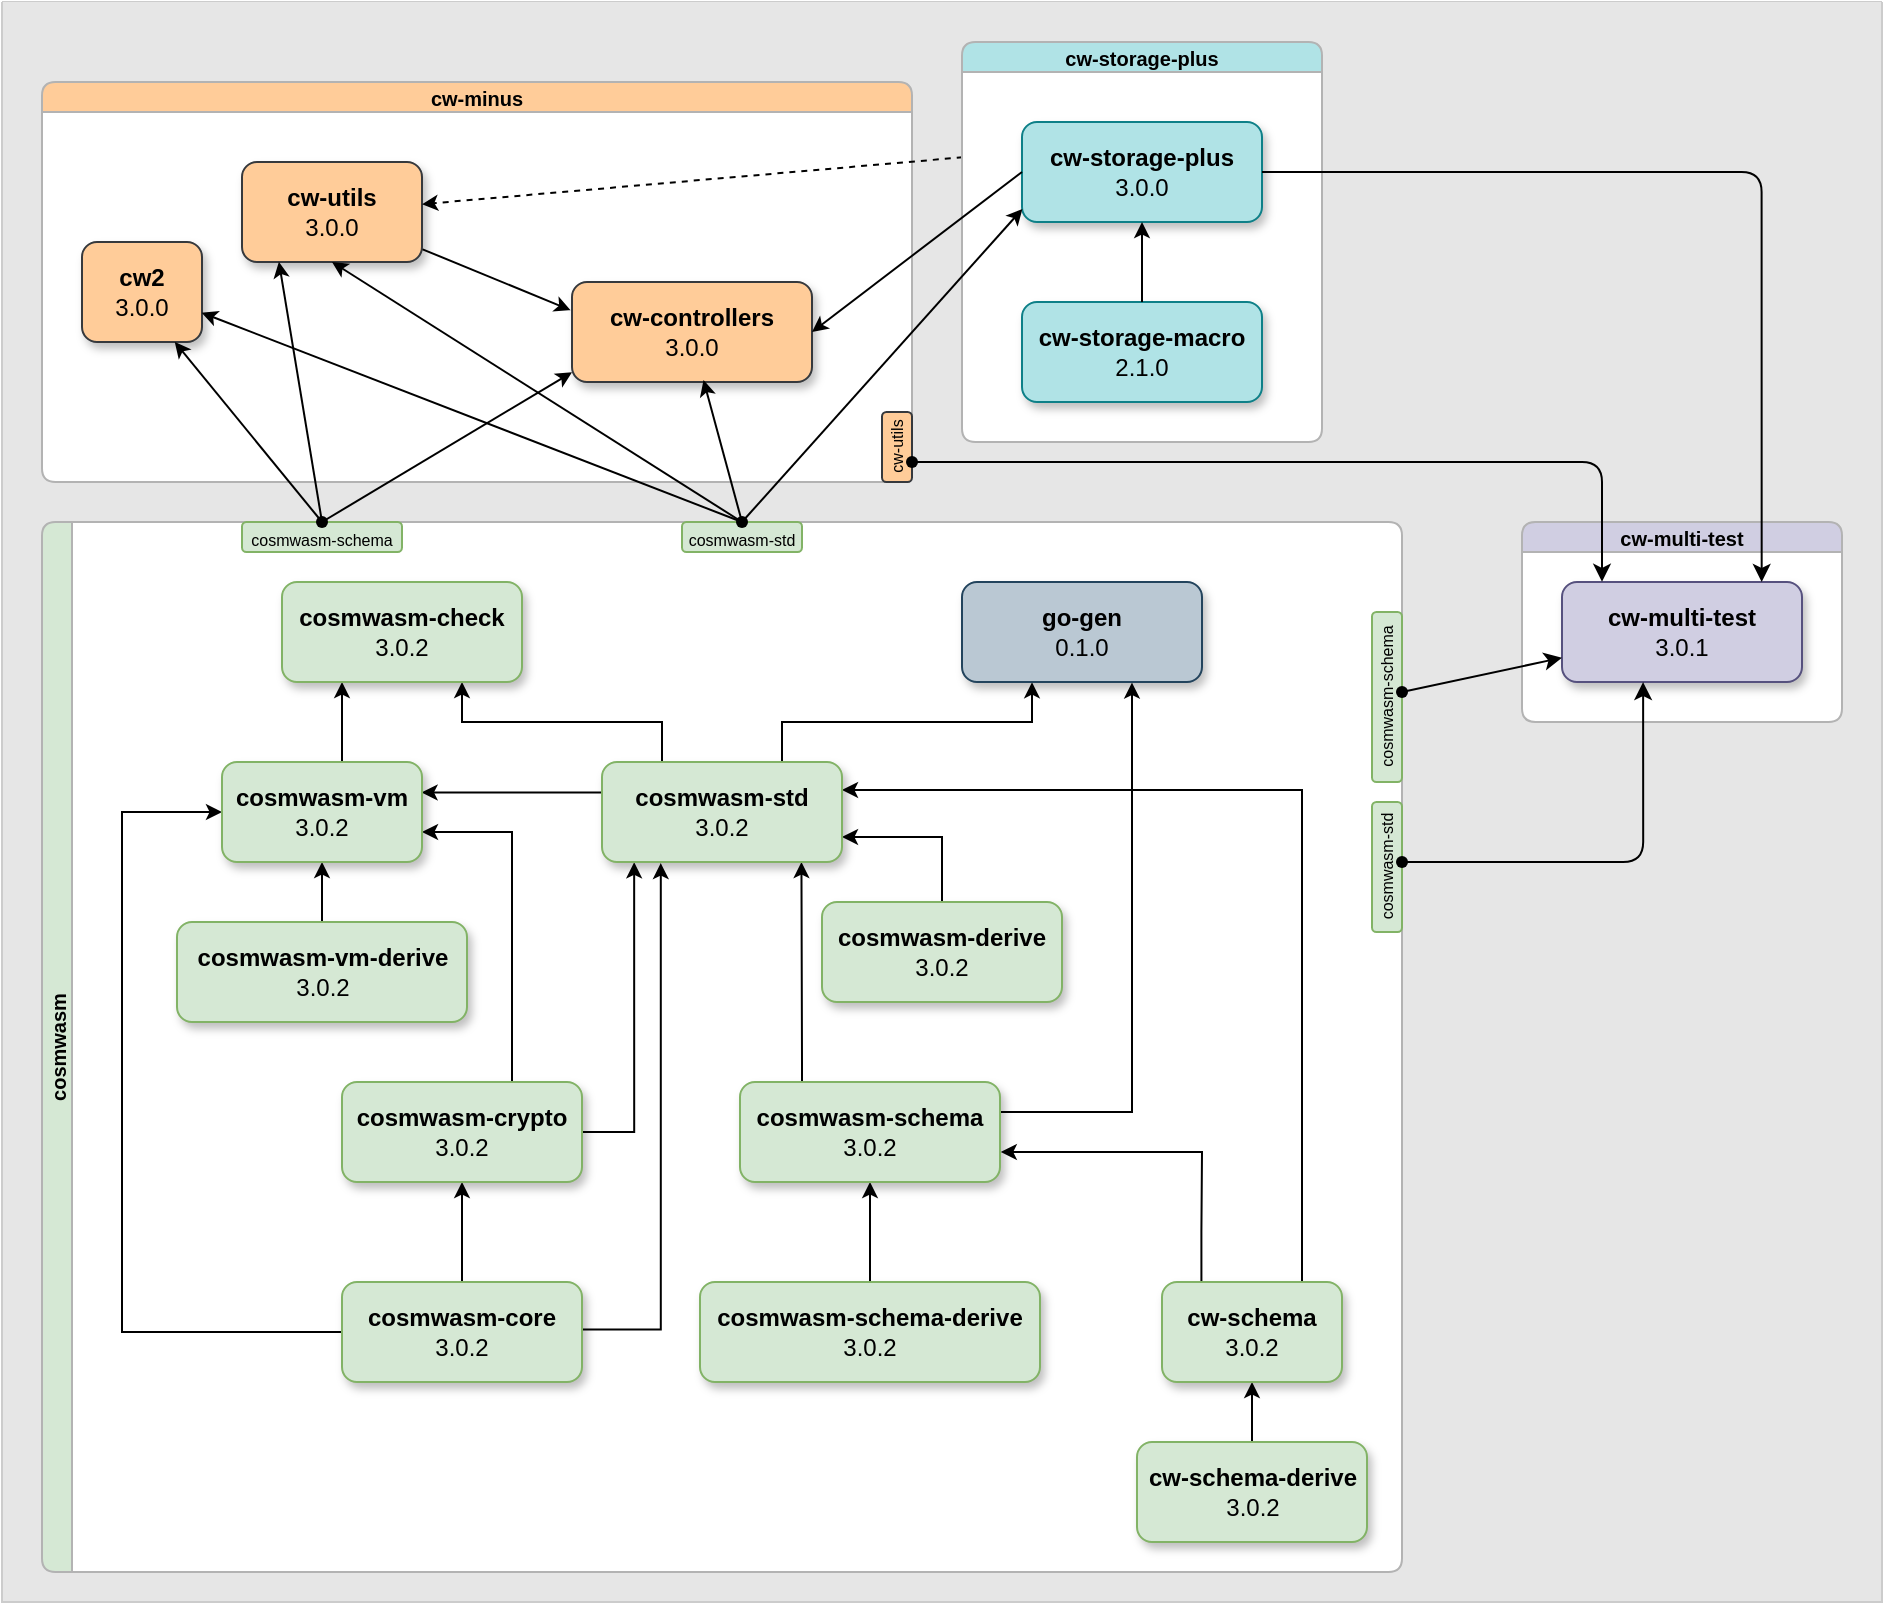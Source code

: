 <mxfile version="28.0.6">
  <diagram name="Strona-1" id="g_sFPEgD2kjfMV7_-Lf5">
    <mxGraphModel dx="1556" dy="894" grid="1" gridSize="5" guides="1" tooltips="1" connect="1" arrows="1" fold="1" page="1" pageScale="1" pageWidth="1654" pageHeight="1169" background="#ffffff" math="0" shadow="0">
      <root>
        <mxCell id="0" />
        <mxCell id="1" parent="0" />
        <mxCell id="6uAw8xBfnVH4JJ780lHa-17" value="" style="swimlane;startSize=0;rounded=1;strokeColor=#CCCCCC;swimlaneFillColor=#E6E6E6;" vertex="1" parent="1">
          <mxGeometry x="20" y="20" width="940" height="800" as="geometry">
            <mxRectangle x="20" y="20" width="30" height="25" as="alternateBounds" />
          </mxGeometry>
        </mxCell>
        <mxCell id="6uAw8xBfnVH4JJ780lHa-4" value="cw-multi-test" style="swimlane;whiteSpace=wrap;html=1;fillColor=#D0CEE2;rounded=1;strokeColor=#B3B3B3;fontSize=10;startSize=15;swimlaneFillColor=default;" vertex="1" parent="6uAw8xBfnVH4JJ780lHa-17">
          <mxGeometry x="760" y="260" width="160" height="100" as="geometry" />
        </mxCell>
        <mxCell id="6uAw8xBfnVH4JJ780lHa-5" value="&lt;b&gt;cw-multi-test&lt;/b&gt;&lt;div&gt;&lt;div&gt;3.0.1&lt;/div&gt;&lt;/div&gt;" style="rounded=1;whiteSpace=wrap;html=1;fillColor=#d0cee2;strokeColor=#56517e;shadow=1;" vertex="1" parent="6uAw8xBfnVH4JJ780lHa-4">
          <mxGeometry x="20" y="30" width="120" height="50" as="geometry" />
        </mxCell>
        <mxCell id="xYi-b84WzYEuYBwjNvaO-46" value="cw-minus" style="swimlane;whiteSpace=wrap;html=1;fontFamily=Helvetica;fontSize=10;fontColor=default;labelBackgroundColor=none;strokeColor=#B3B3B3;rounded=1;shadow=0;swimlaneLine=1;fillColor=#FFCC99;startSize=15;fillStyle=auto;swimlaneFillColor=#FFFFFF;" parent="6uAw8xBfnVH4JJ780lHa-17" vertex="1">
          <mxGeometry x="20" y="40" width="435" height="200" as="geometry" />
        </mxCell>
        <mxCell id="xYi-b84WzYEuYBwjNvaO-16" style="shape=connector;rounded=0;orthogonalLoop=1;jettySize=auto;html=1;entryX=-0.006;entryY=0.282;entryDx=0;entryDy=0;strokeColor=default;align=center;verticalAlign=middle;fontFamily=Helvetica;fontSize=11;fontColor=default;labelBackgroundColor=default;startSize=5;endArrow=classic;endFill=1;endSize=5;entryPerimeter=0;" parent="xYi-b84WzYEuYBwjNvaO-46" source="xYi-b84WzYEuYBwjNvaO-13" target="xYi-b84WzYEuYBwjNvaO-14" edge="1">
          <mxGeometry relative="1" as="geometry" />
        </mxCell>
        <mxCell id="xYi-b84WzYEuYBwjNvaO-13" value="&lt;b&gt;cw-utils&lt;/b&gt;&lt;div&gt;&lt;div&gt;3.0&lt;span style=&quot;background-color: transparent; color: light-dark(rgb(0, 0, 0), rgb(255, 255, 255));&quot;&gt;.0&lt;/span&gt;&lt;/div&gt;&lt;/div&gt;" style="rounded=1;whiteSpace=wrap;html=1;fillColor=#ffcc99;strokeColor=#36393d;shadow=1;align=center;verticalAlign=middle;fontFamily=Helvetica;fontSize=12;" parent="xYi-b84WzYEuYBwjNvaO-46" vertex="1">
          <mxGeometry x="100" y="40" width="90" height="50" as="geometry" />
        </mxCell>
        <mxCell id="xYi-b84WzYEuYBwjNvaO-14" value="&lt;b&gt;cw-controllers&lt;/b&gt;&lt;div&gt;&lt;div&gt;3.0&lt;span style=&quot;background-color: transparent; color: light-dark(rgb(0, 0, 0), rgb(255, 255, 255));&quot;&gt;.0&lt;/span&gt;&lt;/div&gt;&lt;/div&gt;" style="rounded=1;whiteSpace=wrap;html=1;fillColor=#ffcc99;strokeColor=#36393d;shadow=1;align=center;verticalAlign=middle;fontFamily=Helvetica;fontSize=12;" parent="xYi-b84WzYEuYBwjNvaO-46" vertex="1">
          <mxGeometry x="265" y="100" width="120" height="50" as="geometry" />
        </mxCell>
        <mxCell id="xYi-b84WzYEuYBwjNvaO-15" value="&lt;b&gt;cw2&lt;/b&gt;&lt;div&gt;&lt;div&gt;3.0&lt;span style=&quot;background-color: transparent; color: light-dark(rgb(0, 0, 0), rgb(255, 255, 255));&quot;&gt;.0&lt;/span&gt;&lt;/div&gt;&lt;/div&gt;" style="rounded=1;whiteSpace=wrap;html=1;fillColor=#ffcc99;strokeColor=#36393d;shadow=1;align=center;verticalAlign=middle;fontFamily=Helvetica;fontSize=12;" parent="xYi-b84WzYEuYBwjNvaO-46" vertex="1">
          <mxGeometry x="20" y="80" width="60" height="50" as="geometry" />
        </mxCell>
        <mxCell id="6uAw8xBfnVH4JJ780lHa-13" value="&lt;font style=&quot;font-size: 8px;&quot;&gt;cw-utils&lt;/font&gt;" style="rounded=1;whiteSpace=wrap;html=1;fillColor=#ffcc99;strokeColor=#36393d;shadow=0;glass=0;verticalAlign=bottom;rotation=-90;" vertex="1" parent="xYi-b84WzYEuYBwjNvaO-46">
          <mxGeometry x="410" y="175" width="35" height="15" as="geometry" />
        </mxCell>
        <mxCell id="xYi-b84WzYEuYBwjNvaO-24" style="shape=connector;rounded=0;orthogonalLoop=1;jettySize=auto;html=1;entryX=0.5;entryY=1;entryDx=0;entryDy=0;strokeColor=default;align=center;verticalAlign=middle;fontFamily=Helvetica;fontSize=11;fontColor=default;labelBackgroundColor=default;startSize=5;endArrow=classic;endFill=1;endSize=5;exitX=0.549;exitY=0.627;exitDx=0;exitDy=0;exitPerimeter=0;" parent="6uAw8xBfnVH4JJ780lHa-17" source="xYi-b84WzYEuYBwjNvaO-28" target="xYi-b84WzYEuYBwjNvaO-13" edge="1">
          <mxGeometry relative="1" as="geometry" />
        </mxCell>
        <mxCell id="xYi-b84WzYEuYBwjNvaO-23" style="shape=connector;rounded=0;orthogonalLoop=1;jettySize=auto;html=1;entryX=0.548;entryY=0.981;entryDx=0;entryDy=0;entryPerimeter=0;strokeColor=default;align=center;verticalAlign=middle;fontFamily=Helvetica;fontSize=11;fontColor=default;labelBackgroundColor=default;startSize=5;endArrow=classic;endFill=1;endSize=5;" parent="6uAw8xBfnVH4JJ780lHa-17" source="xYi-b84WzYEuYBwjNvaO-28" target="xYi-b84WzYEuYBwjNvaO-14" edge="1">
          <mxGeometry relative="1" as="geometry" />
        </mxCell>
        <mxCell id="xYi-b84WzYEuYBwjNvaO-26" style="shape=connector;rounded=0;orthogonalLoop=1;jettySize=auto;html=1;strokeColor=default;align=center;verticalAlign=middle;fontFamily=Helvetica;fontSize=11;fontColor=default;labelBackgroundColor=default;startSize=5;endArrow=classic;endFill=1;endSize=5;dashed=1;exitX=0.002;exitY=0.301;exitDx=0;exitDy=0;exitPerimeter=0;" parent="6uAw8xBfnVH4JJ780lHa-17" source="xYi-b84WzYEuYBwjNvaO-1" target="xYi-b84WzYEuYBwjNvaO-13" edge="1">
          <mxGeometry relative="1" as="geometry">
            <mxPoint x="248" y="164" as="targetPoint" />
          </mxGeometry>
        </mxCell>
        <mxCell id="xYi-b84WzYEuYBwjNvaO-30" style="shape=connector;rounded=0;orthogonalLoop=1;jettySize=auto;html=1;entryX=0.997;entryY=0.707;entryDx=0;entryDy=0;entryPerimeter=0;strokeColor=default;align=center;verticalAlign=middle;fontFamily=Helvetica;fontSize=11;fontColor=default;labelBackgroundColor=default;startSize=5;endArrow=classic;endFill=1;endSize=5;exitX=0.302;exitY=0.64;exitDx=0;exitDy=0;exitPerimeter=0;" parent="6uAw8xBfnVH4JJ780lHa-17" source="xYi-b84WzYEuYBwjNvaO-28" target="xYi-b84WzYEuYBwjNvaO-15" edge="1">
          <mxGeometry relative="1" as="geometry" />
        </mxCell>
        <mxCell id="xYi-b84WzYEuYBwjNvaO-35" style="shape=connector;rounded=0;orthogonalLoop=1;jettySize=auto;html=1;entryX=0.773;entryY=0.999;entryDx=0;entryDy=0;strokeColor=default;align=center;verticalAlign=middle;fontFamily=Helvetica;fontSize=11;fontColor=default;labelBackgroundColor=default;startSize=5;endArrow=classic;endFill=1;endSize=5;entryPerimeter=0;" parent="6uAw8xBfnVH4JJ780lHa-17" source="xYi-b84WzYEuYBwjNvaO-34" target="xYi-b84WzYEuYBwjNvaO-15" edge="1">
          <mxGeometry relative="1" as="geometry" />
        </mxCell>
        <mxCell id="xYi-b84WzYEuYBwjNvaO-36" style="shape=connector;rounded=0;orthogonalLoop=1;jettySize=auto;html=1;entryX=0.205;entryY=0.998;entryDx=0;entryDy=0;strokeColor=default;align=center;verticalAlign=middle;fontFamily=Helvetica;fontSize=11;fontColor=default;labelBackgroundColor=default;startSize=5;endArrow=classic;endFill=1;endSize=5;entryPerimeter=0;" parent="6uAw8xBfnVH4JJ780lHa-17" source="xYi-b84WzYEuYBwjNvaO-34" target="xYi-b84WzYEuYBwjNvaO-13" edge="1">
          <mxGeometry relative="1" as="geometry" />
        </mxCell>
        <mxCell id="xYi-b84WzYEuYBwjNvaO-37" style="shape=connector;rounded=0;orthogonalLoop=1;jettySize=auto;html=1;entryX=0;entryY=0.903;entryDx=0;entryDy=0;entryPerimeter=0;strokeColor=default;align=center;verticalAlign=middle;fontFamily=Helvetica;fontSize=11;fontColor=default;labelBackgroundColor=default;startSize=5;endArrow=classic;endFill=1;endSize=5;" parent="6uAw8xBfnVH4JJ780lHa-17" source="xYi-b84WzYEuYBwjNvaO-34" target="xYi-b84WzYEuYBwjNvaO-14" edge="1">
          <mxGeometry relative="1" as="geometry" />
        </mxCell>
        <mxCell id="6uAw8xBfnVH4JJ780lHa-1" value="cw-storage-plus" style="swimlane;whiteSpace=wrap;html=1;rounded=1;strokeColor=#B3B3B3;fillColor=#B0E3E6;fontSize=10;startSize=15;swimlaneFillColor=default;" vertex="1" parent="6uAw8xBfnVH4JJ780lHa-17">
          <mxGeometry x="480" y="20" width="180" height="200" as="geometry" />
        </mxCell>
        <mxCell id="xYi-b84WzYEuYBwjNvaO-1" value="&lt;b&gt;cw-storage-plus&lt;/b&gt;&lt;div&gt;&lt;div&gt;3.0.0&lt;/div&gt;&lt;/div&gt;" style="rounded=1;whiteSpace=wrap;html=1;fillColor=#b0e3e6;strokeColor=#0e8088;shadow=1;" parent="6uAw8xBfnVH4JJ780lHa-1" vertex="1">
          <mxGeometry x="30" y="40" width="120" height="50" as="geometry" />
        </mxCell>
        <mxCell id="xYi-b84WzYEuYBwjNvaO-2" value="&lt;b&gt;cw-storage-macro&lt;/b&gt;&lt;div&gt;&lt;div&gt;2.1.0&lt;/div&gt;&lt;/div&gt;" style="rounded=1;whiteSpace=wrap;html=1;fillColor=#b0e3e6;strokeColor=#0e8088;shadow=1;" parent="6uAw8xBfnVH4JJ780lHa-1" vertex="1">
          <mxGeometry x="30" y="130" width="120" height="50" as="geometry" />
        </mxCell>
        <mxCell id="xYi-b84WzYEuYBwjNvaO-5" style="shape=connector;rounded=0;orthogonalLoop=1;jettySize=auto;html=1;entryX=0.5;entryY=1;entryDx=0;entryDy=0;strokeColor=default;align=center;verticalAlign=middle;fontFamily=Helvetica;fontSize=11;fontColor=default;labelBackgroundColor=default;startSize=5;endArrow=classic;endFill=1;endSize=5;" parent="6uAw8xBfnVH4JJ780lHa-1" source="xYi-b84WzYEuYBwjNvaO-2" target="xYi-b84WzYEuYBwjNvaO-1" edge="1">
          <mxGeometry relative="1" as="geometry" />
        </mxCell>
        <mxCell id="xYi-b84WzYEuYBwjNvaO-45" value="cosmwasm" style="swimlane;horizontal=0;whiteSpace=wrap;html=1;fontFamily=Helvetica;fontSize=10;fontColor=default;labelBackgroundColor=none;strokeColor=#B3B3B3;rounded=1;fillColor=light-dark(#D5E8D4,#EDEDED);startSize=15;swimlaneFillColor=default;" parent="6uAw8xBfnVH4JJ780lHa-17" vertex="1">
          <mxGeometry x="20" y="260" width="680" height="525" as="geometry" />
        </mxCell>
        <mxCell id="6uAw8xBfnVH4JJ780lHa-3" value="&lt;font style=&quot;font-size: 8px;&quot;&gt;cosmwasm-schema&lt;/font&gt;" style="rounded=1;whiteSpace=wrap;html=1;fillColor=#d5e8d4;strokeColor=#82b366;shadow=0;glass=0;verticalAlign=middle;" vertex="1" parent="xYi-b84WzYEuYBwjNvaO-45">
          <mxGeometry x="100" width="80" height="15" as="geometry" />
        </mxCell>
        <mxCell id="xYi-b84WzYEuYBwjNvaO-43" value="&lt;font style=&quot;font-size: 8px;&quot;&gt;cosmwasm-std&lt;/font&gt;" style="rounded=1;whiteSpace=wrap;html=1;fillColor=#d5e8d4;strokeColor=#82b366;shadow=0;glass=0;verticalAlign=middle;" parent="xYi-b84WzYEuYBwjNvaO-45" vertex="1">
          <mxGeometry x="320" width="60" height="15" as="geometry" />
        </mxCell>
        <mxCell id="jCbWclXcDCK_UydNv-eQ-34" style="edgeStyle=orthogonalEdgeStyle;rounded=0;orthogonalLoop=1;jettySize=auto;html=1;entryX=0.5;entryY=1;entryDx=0;entryDy=0;strokeColor=default;align=center;verticalAlign=middle;fontFamily=Helvetica;fontSize=11;fontColor=default;labelBackgroundColor=default;startSize=5;endArrow=classic;endFill=1;endSize=5;curved=0;" parent="xYi-b84WzYEuYBwjNvaO-45" source="jCbWclXcDCK_UydNv-eQ-13" target="jCbWclXcDCK_UydNv-eQ-12" edge="1">
          <mxGeometry relative="1" as="geometry">
            <mxPoint x="210" y="340" as="targetPoint" />
          </mxGeometry>
        </mxCell>
        <mxCell id="jCbWclXcDCK_UydNv-eQ-45" style="edgeStyle=orthogonalEdgeStyle;rounded=0;orthogonalLoop=1;jettySize=auto;html=1;entryX=0.831;entryY=1;entryDx=0;entryDy=0;entryPerimeter=0;strokeColor=default;align=center;verticalAlign=middle;fontFamily=Helvetica;fontSize=11;fontColor=default;labelBackgroundColor=default;startSize=5;endArrow=classic;endFill=1;endSize=5;curved=0;" parent="xYi-b84WzYEuYBwjNvaO-45" source="jCbWclXcDCK_UydNv-eQ-8" target="jCbWclXcDCK_UydNv-eQ-1" edge="1">
          <mxGeometry relative="1" as="geometry">
            <Array as="points">
              <mxPoint x="380" y="270" />
              <mxPoint x="380" y="270" />
            </Array>
          </mxGeometry>
        </mxCell>
        <mxCell id="jCbWclXcDCK_UydNv-eQ-44" style="edgeStyle=orthogonalEdgeStyle;rounded=0;orthogonalLoop=1;jettySize=auto;html=1;entryX=0.245;entryY=1.011;entryDx=0;entryDy=0;entryPerimeter=0;strokeColor=default;align=center;verticalAlign=middle;fontFamily=Helvetica;fontSize=11;fontColor=default;labelBackgroundColor=default;startSize=5;endArrow=classic;endFill=1;endSize=5;curved=0;" parent="xYi-b84WzYEuYBwjNvaO-45" target="jCbWclXcDCK_UydNv-eQ-1" edge="1">
          <mxGeometry relative="1" as="geometry">
            <mxPoint x="270" y="403.75" as="sourcePoint" />
            <mxPoint x="309.52" y="170" as="targetPoint" />
            <Array as="points">
              <mxPoint x="309" y="404" />
            </Array>
          </mxGeometry>
        </mxCell>
        <mxCell id="jCbWclXcDCK_UydNv-eQ-43" style="edgeStyle=orthogonalEdgeStyle;rounded=0;orthogonalLoop=1;jettySize=auto;html=1;entryX=0.134;entryY=1.003;entryDx=0;entryDy=0;entryPerimeter=0;strokeColor=default;align=center;verticalAlign=middle;fontFamily=Helvetica;fontSize=11;fontColor=default;labelBackgroundColor=default;startSize=5;endArrow=classic;endFill=1;endSize=5;curved=0;" parent="xYi-b84WzYEuYBwjNvaO-45" source="jCbWclXcDCK_UydNv-eQ-12" target="jCbWclXcDCK_UydNv-eQ-1" edge="1">
          <mxGeometry relative="1" as="geometry">
            <mxPoint x="296" y="170" as="targetPoint" />
          </mxGeometry>
        </mxCell>
        <mxCell id="jCbWclXcDCK_UydNv-eQ-19" style="edgeStyle=orthogonalEdgeStyle;rounded=0;orthogonalLoop=1;jettySize=auto;html=1;entryX=0.5;entryY=1;entryDx=0;entryDy=0;strokeColor=default;align=center;verticalAlign=middle;fontFamily=Helvetica;fontSize=11;fontColor=default;labelBackgroundColor=default;startSize=5;endArrow=classic;endFill=1;endSize=5;curved=0;" parent="xYi-b84WzYEuYBwjNvaO-45" source="jCbWclXcDCK_UydNv-eQ-18" target="jCbWclXcDCK_UydNv-eQ-17" edge="1">
          <mxGeometry relative="1" as="geometry">
            <Array as="points">
              <mxPoint x="605" y="445" />
              <mxPoint x="605" y="445" />
            </Array>
          </mxGeometry>
        </mxCell>
        <mxCell id="jCbWclXcDCK_UydNv-eQ-52" style="edgeStyle=orthogonalEdgeStyle;rounded=0;orthogonalLoop=1;jettySize=auto;html=1;entryX=1;entryY=0.28;entryDx=0;entryDy=0;entryPerimeter=0;strokeColor=default;align=center;verticalAlign=middle;fontFamily=Helvetica;fontSize=11;fontColor=default;labelBackgroundColor=default;startSize=5;endArrow=classic;endFill=1;endSize=5;curved=0;" parent="xYi-b84WzYEuYBwjNvaO-45" source="jCbWclXcDCK_UydNv-eQ-17" target="jCbWclXcDCK_UydNv-eQ-1" edge="1">
          <mxGeometry relative="1" as="geometry">
            <Array as="points">
              <mxPoint x="630" y="134" />
            </Array>
          </mxGeometry>
        </mxCell>
        <mxCell id="jCbWclXcDCK_UydNv-eQ-51" style="edgeStyle=orthogonalEdgeStyle;rounded=0;orthogonalLoop=1;jettySize=auto;html=1;exitX=0.219;exitY=0.008;exitDx=0;exitDy=0;exitPerimeter=0;entryX=1.003;entryY=0.704;entryDx=0;entryDy=0;strokeColor=default;align=center;verticalAlign=middle;fontFamily=Helvetica;fontSize=11;fontColor=default;labelBackgroundColor=default;startSize=5;endArrow=classic;endFill=1;endSize=5;curved=0;entryPerimeter=0;" parent="xYi-b84WzYEuYBwjNvaO-45" source="jCbWclXcDCK_UydNv-eQ-17" target="jCbWclXcDCK_UydNv-eQ-8" edge="1">
          <mxGeometry relative="1" as="geometry">
            <mxPoint x="495" y="305" as="targetPoint" />
            <Array as="points">
              <mxPoint x="580" y="355" />
              <mxPoint x="580" y="355" />
              <mxPoint x="580" y="315" />
              <mxPoint x="479" y="315" />
            </Array>
          </mxGeometry>
        </mxCell>
        <mxCell id="jCbWclXcDCK_UydNv-eQ-48" style="edgeStyle=orthogonalEdgeStyle;rounded=0;orthogonalLoop=1;jettySize=auto;html=1;entryX=1;entryY=0.75;entryDx=0;entryDy=0;exitX=0.5;exitY=0;exitDx=0;exitDy=0;strokeColor=default;align=center;verticalAlign=middle;fontFamily=Helvetica;fontSize=11;fontColor=default;labelBackgroundColor=default;startSize=5;endArrow=classic;endFill=1;endSize=5;curved=0;" parent="xYi-b84WzYEuYBwjNvaO-45" source="jCbWclXcDCK_UydNv-eQ-10" target="jCbWclXcDCK_UydNv-eQ-1" edge="1">
          <mxGeometry relative="1" as="geometry">
            <Array as="points">
              <mxPoint x="450" y="158" />
            </Array>
          </mxGeometry>
        </mxCell>
        <mxCell id="jCbWclXcDCK_UydNv-eQ-46" style="edgeStyle=orthogonalEdgeStyle;rounded=0;orthogonalLoop=1;jettySize=auto;html=1;entryX=0;entryY=0.5;entryDx=0;entryDy=0;strokeColor=default;align=center;verticalAlign=middle;fontFamily=Helvetica;fontSize=11;fontColor=default;labelBackgroundColor=default;startSize=5;endArrow=classic;endFill=1;endSize=5;curved=0;" parent="xYi-b84WzYEuYBwjNvaO-45" source="jCbWclXcDCK_UydNv-eQ-13" target="jCbWclXcDCK_UydNv-eQ-4" edge="1">
          <mxGeometry relative="1" as="geometry">
            <Array as="points">
              <mxPoint x="40" y="405" />
              <mxPoint x="40" y="145" />
            </Array>
          </mxGeometry>
        </mxCell>
        <mxCell id="jCbWclXcDCK_UydNv-eQ-39" style="edgeStyle=orthogonalEdgeStyle;rounded=0;orthogonalLoop=1;jettySize=auto;html=1;entryX=0.75;entryY=1;entryDx=0;entryDy=0;strokeColor=default;align=center;verticalAlign=middle;fontFamily=Helvetica;fontSize=11;fontColor=default;labelBackgroundColor=default;startSize=5;endArrow=classic;endFill=1;endSize=5;curved=0;" parent="xYi-b84WzYEuYBwjNvaO-45" source="jCbWclXcDCK_UydNv-eQ-1" target="jCbWclXcDCK_UydNv-eQ-2" edge="1">
          <mxGeometry relative="1" as="geometry">
            <Array as="points">
              <mxPoint x="310" y="100" />
              <mxPoint x="210" y="100" />
            </Array>
          </mxGeometry>
        </mxCell>
        <mxCell id="jCbWclXcDCK_UydNv-eQ-47" style="edgeStyle=orthogonalEdgeStyle;rounded=0;orthogonalLoop=1;jettySize=auto;html=1;curved=0;strokeColor=default;align=center;verticalAlign=middle;fontFamily=Helvetica;fontSize=11;fontColor=default;labelBackgroundColor=default;endArrow=classic;entryX=0.25;entryY=1;entryDx=0;entryDy=0;endFill=1;startSize=5;endSize=5;" parent="xYi-b84WzYEuYBwjNvaO-45" source="jCbWclXcDCK_UydNv-eQ-4" target="jCbWclXcDCK_UydNv-eQ-2" edge="1">
          <mxGeometry relative="1" as="geometry">
            <mxPoint x="140" y="80" as="targetPoint" />
            <Array as="points">
              <mxPoint x="150" y="110" />
              <mxPoint x="150" y="110" />
            </Array>
          </mxGeometry>
        </mxCell>
        <mxCell id="jCbWclXcDCK_UydNv-eQ-42" style="edgeStyle=orthogonalEdgeStyle;rounded=0;orthogonalLoop=1;jettySize=auto;html=1;strokeColor=default;align=center;verticalAlign=middle;fontFamily=Helvetica;fontSize=11;fontColor=default;labelBackgroundColor=default;startSize=5;endArrow=classic;endFill=1;endSize=5;curved=0;" parent="xYi-b84WzYEuYBwjNvaO-45" source="jCbWclXcDCK_UydNv-eQ-12" edge="1">
          <mxGeometry relative="1" as="geometry">
            <mxPoint x="190" y="155" as="targetPoint" />
            <Array as="points">
              <mxPoint x="235" y="155" />
            </Array>
          </mxGeometry>
        </mxCell>
        <mxCell id="jCbWclXcDCK_UydNv-eQ-40" style="edgeStyle=orthogonalEdgeStyle;rounded=0;orthogonalLoop=1;jettySize=auto;html=1;entryX=0.998;entryY=0.303;entryDx=0;entryDy=0;entryPerimeter=0;strokeColor=default;align=center;verticalAlign=middle;fontFamily=Helvetica;fontSize=11;fontColor=default;labelBackgroundColor=default;startSize=5;endArrow=classic;endFill=1;endSize=5;curved=0;" parent="xYi-b84WzYEuYBwjNvaO-45" source="jCbWclXcDCK_UydNv-eQ-1" target="jCbWclXcDCK_UydNv-eQ-4" edge="1">
          <mxGeometry relative="1" as="geometry">
            <Array as="points">
              <mxPoint x="190" y="135" />
            </Array>
          </mxGeometry>
        </mxCell>
        <mxCell id="vACNibe5N-CeRTmWkf9M-2" style="edgeStyle=orthogonalEdgeStyle;rounded=0;orthogonalLoop=1;jettySize=auto;html=1;strokeColor=default;startSize=5;endSize=5;align=center;verticalAlign=middle;fontFamily=Helvetica;fontSize=11;fontColor=default;labelBackgroundColor=default;endArrow=classic;endFill=1;curved=0;entryX=0.293;entryY=1.002;entryDx=0;entryDy=0;entryPerimeter=0;" parent="xYi-b84WzYEuYBwjNvaO-45" source="jCbWclXcDCK_UydNv-eQ-1" target="vACNibe5N-CeRTmWkf9M-1" edge="1">
          <mxGeometry relative="1" as="geometry">
            <Array as="points">
              <mxPoint x="370" y="100" />
              <mxPoint x="495" y="100" />
              <mxPoint x="495" y="80" />
            </Array>
            <mxPoint x="475" y="90" as="targetPoint" />
          </mxGeometry>
        </mxCell>
        <mxCell id="jCbWclXcDCK_UydNv-eQ-1" value="&lt;b&gt;cosmwasm-std&lt;/b&gt;&lt;br&gt;3.0.2" style="rounded=1;whiteSpace=wrap;html=1;fillColor=#d5e8d4;strokeColor=#82b366;shadow=1;glass=0;" parent="xYi-b84WzYEuYBwjNvaO-45" vertex="1">
          <mxGeometry x="280" y="120" width="120" height="50" as="geometry" />
        </mxCell>
        <mxCell id="jCbWclXcDCK_UydNv-eQ-2" value="&lt;b&gt;cosmwasm-check&lt;/b&gt;&lt;div&gt;3.0.2&lt;/div&gt;" style="rounded=1;whiteSpace=wrap;html=1;fillColor=#d5e8d4;strokeColor=#82b366;shadow=1;" parent="xYi-b84WzYEuYBwjNvaO-45" vertex="1">
          <mxGeometry x="120" y="30" width="120" height="50" as="geometry" />
        </mxCell>
        <mxCell id="jCbWclXcDCK_UydNv-eQ-29" style="edgeStyle=orthogonalEdgeStyle;rounded=0;orthogonalLoop=1;jettySize=auto;html=1;entryX=0.5;entryY=1;entryDx=0;entryDy=0;strokeColor=default;align=center;verticalAlign=middle;fontFamily=Helvetica;fontSize=11;fontColor=default;labelBackgroundColor=default;startSize=5;endArrow=classic;endFill=1;endSize=5;curved=0;" parent="xYi-b84WzYEuYBwjNvaO-45" source="jCbWclXcDCK_UydNv-eQ-3" target="jCbWclXcDCK_UydNv-eQ-8" edge="1">
          <mxGeometry relative="1" as="geometry" />
        </mxCell>
        <mxCell id="jCbWclXcDCK_UydNv-eQ-3" value="&lt;b&gt;cosmwasm-schema-derive&lt;/b&gt;&lt;div&gt;3.0.2&lt;/div&gt;" style="rounded=1;whiteSpace=wrap;html=1;fillColor=#d5e8d4;strokeColor=#82b366;shadow=1;glass=0;" parent="xYi-b84WzYEuYBwjNvaO-45" vertex="1">
          <mxGeometry x="329" y="380" width="170" height="50" as="geometry" />
        </mxCell>
        <mxCell id="jCbWclXcDCK_UydNv-eQ-37" style="edgeStyle=orthogonalEdgeStyle;rounded=0;orthogonalLoop=1;jettySize=auto;html=1;entryX=0.5;entryY=1;entryDx=0;entryDy=0;strokeColor=default;align=center;verticalAlign=middle;fontFamily=Helvetica;fontSize=11;fontColor=default;labelBackgroundColor=default;startSize=5;endArrow=classic;endFill=1;endSize=5;curved=0;" parent="xYi-b84WzYEuYBwjNvaO-45" source="jCbWclXcDCK_UydNv-eQ-5" target="jCbWclXcDCK_UydNv-eQ-4" edge="1">
          <mxGeometry relative="1" as="geometry" />
        </mxCell>
        <mxCell id="jCbWclXcDCK_UydNv-eQ-4" value="&lt;b&gt;cosmwasm-vm&lt;/b&gt;&lt;div&gt;3.0.2&lt;/div&gt;" style="rounded=1;whiteSpace=wrap;html=1;fillColor=#d5e8d4;strokeColor=#82b366;shadow=1;glass=0;" parent="xYi-b84WzYEuYBwjNvaO-45" vertex="1">
          <mxGeometry x="90" y="120" width="100" height="50" as="geometry" />
        </mxCell>
        <mxCell id="jCbWclXcDCK_UydNv-eQ-5" value="&lt;b&gt;cosmwasm-vm-derive&lt;/b&gt;&lt;div&gt;3.0.2&lt;/div&gt;" style="rounded=1;whiteSpace=wrap;html=1;fillColor=#d5e8d4;strokeColor=#82b366;shadow=1;glass=0;" parent="xYi-b84WzYEuYBwjNvaO-45" vertex="1">
          <mxGeometry x="67.5" y="200" width="145" height="50" as="geometry" />
        </mxCell>
        <mxCell id="vACNibe5N-CeRTmWkf9M-3" style="edgeStyle=orthogonalEdgeStyle;rounded=0;orthogonalLoop=1;jettySize=auto;html=1;strokeColor=default;align=center;verticalAlign=middle;fontFamily=Helvetica;fontSize=11;fontColor=default;labelBackgroundColor=default;endArrow=classic;startSize=5;endSize=5;endFill=1;curved=0;entryX=0.709;entryY=1.005;entryDx=0;entryDy=0;entryPerimeter=0;" parent="xYi-b84WzYEuYBwjNvaO-45" source="jCbWclXcDCK_UydNv-eQ-8" target="vACNibe5N-CeRTmWkf9M-1" edge="1">
          <mxGeometry relative="1" as="geometry">
            <Array as="points">
              <mxPoint x="545" y="295" />
              <mxPoint x="545" y="80" />
            </Array>
            <mxPoint x="495" y="90" as="targetPoint" />
          </mxGeometry>
        </mxCell>
        <mxCell id="jCbWclXcDCK_UydNv-eQ-8" value="&lt;b&gt;cosmwasm-schema&lt;/b&gt;&lt;div&gt;3.0.2&lt;/div&gt;" style="rounded=1;whiteSpace=wrap;html=1;fillColor=#d5e8d4;strokeColor=#82b366;shadow=1;glass=0;" parent="xYi-b84WzYEuYBwjNvaO-45" vertex="1">
          <mxGeometry x="349" y="280" width="130" height="50" as="geometry" />
        </mxCell>
        <mxCell id="jCbWclXcDCK_UydNv-eQ-10" value="&lt;b&gt;cosmwasm-derive&lt;/b&gt;&lt;br&gt;3.0.2" style="rounded=1;whiteSpace=wrap;html=1;fillColor=#d5e8d4;strokeColor=#82b366;shadow=1;glass=0;" parent="xYi-b84WzYEuYBwjNvaO-45" vertex="1">
          <mxGeometry x="390" y="190" width="120" height="50" as="geometry" />
        </mxCell>
        <mxCell id="jCbWclXcDCK_UydNv-eQ-12" value="&lt;b&gt;cosmwasm-crypto&lt;/b&gt;&lt;br&gt;3.0.2" style="rounded=1;whiteSpace=wrap;html=1;fillColor=#d5e8d4;strokeColor=#82b366;shadow=1;glass=0;" parent="xYi-b84WzYEuYBwjNvaO-45" vertex="1">
          <mxGeometry x="150" y="280" width="120" height="50" as="geometry" />
        </mxCell>
        <mxCell id="jCbWclXcDCK_UydNv-eQ-13" value="&lt;b&gt;cosmwasm-core&lt;/b&gt;&lt;br&gt;3.0.2" style="rounded=1;whiteSpace=wrap;html=1;fillColor=#d5e8d4;strokeColor=#82b366;shadow=1;glass=0;" parent="xYi-b84WzYEuYBwjNvaO-45" vertex="1">
          <mxGeometry x="150" y="380" width="120" height="50" as="geometry" />
        </mxCell>
        <mxCell id="jCbWclXcDCK_UydNv-eQ-17" value="&lt;b&gt;cw-schema&lt;/b&gt;&lt;div&gt;3.0.2&lt;/div&gt;" style="rounded=1;whiteSpace=wrap;html=1;fillColor=#d5e8d4;strokeColor=#82b366;shadow=1;glass=0;" parent="xYi-b84WzYEuYBwjNvaO-45" vertex="1">
          <mxGeometry x="560" y="380" width="90" height="50" as="geometry" />
        </mxCell>
        <mxCell id="jCbWclXcDCK_UydNv-eQ-18" value="&lt;b&gt;cw-schema-derive&lt;/b&gt;&lt;div&gt;3.0.2&lt;/div&gt;" style="rounded=1;whiteSpace=wrap;html=1;fillColor=#d5e8d4;strokeColor=#82b366;shadow=1;glass=0;" parent="xYi-b84WzYEuYBwjNvaO-45" vertex="1">
          <mxGeometry x="547.5" y="460" width="115" height="50" as="geometry" />
        </mxCell>
        <mxCell id="vACNibe5N-CeRTmWkf9M-1" value="&lt;b&gt;go-gen&lt;/b&gt;&lt;div&gt;0.1.0&lt;/div&gt;" style="rounded=1;whiteSpace=wrap;html=1;fillColor=#bac8d3;strokeColor=#23445d;shadow=1;align=center;verticalAlign=middle;fontFamily=Helvetica;fontSize=12;" parent="xYi-b84WzYEuYBwjNvaO-45" vertex="1">
          <mxGeometry x="460" y="30" width="120" height="50" as="geometry" />
        </mxCell>
        <mxCell id="xYi-b84WzYEuYBwjNvaO-34" value="" style="shape=waypoint;sketch=0;fillStyle=solid;size=6;pointerEvents=1;points=[];fillColor=none;resizable=0;rotatable=0;perimeter=centerPerimeter;snapToPoint=1;fontFamily=Helvetica;fontSize=11;fontColor=default;labelBackgroundColor=default;" parent="xYi-b84WzYEuYBwjNvaO-45" vertex="1">
          <mxGeometry x="130" y="-10" width="20" height="20" as="geometry" />
        </mxCell>
        <mxCell id="xYi-b84WzYEuYBwjNvaO-28" value="" style="shape=waypoint;sketch=0;fillStyle=solid;size=6;pointerEvents=1;points=[];fillColor=none;resizable=0;rotatable=0;perimeter=centerPerimeter;snapToPoint=1;fontFamily=Helvetica;fontSize=11;fontColor=default;labelBackgroundColor=default;" parent="xYi-b84WzYEuYBwjNvaO-45" vertex="1">
          <mxGeometry x="340" y="-10" width="20" height="20" as="geometry" />
        </mxCell>
        <mxCell id="6uAw8xBfnVH4JJ780lHa-8" value="&lt;font style=&quot;font-size: 8px;&quot;&gt;cosmwasm-schema&lt;/font&gt;" style="rounded=1;whiteSpace=wrap;html=1;fillColor=#d5e8d4;strokeColor=#82b366;shadow=0;glass=0;verticalAlign=bottom;rotation=-90;" vertex="1" parent="xYi-b84WzYEuYBwjNvaO-45">
          <mxGeometry x="630" y="80" width="85" height="15" as="geometry" />
        </mxCell>
        <mxCell id="6uAw8xBfnVH4JJ780lHa-9" value="&lt;font style=&quot;font-size: 8px;&quot;&gt;cosmwasm-std&lt;/font&gt;" style="rounded=1;whiteSpace=wrap;html=1;fillColor=#d5e8d4;strokeColor=#82b366;shadow=0;glass=0;verticalAlign=bottom;rotation=-90;" vertex="1" parent="xYi-b84WzYEuYBwjNvaO-45">
          <mxGeometry x="640" y="165" width="65" height="15" as="geometry" />
        </mxCell>
        <mxCell id="6uAw8xBfnVH4JJ780lHa-10" value="" style="shape=waypoint;sketch=0;fillStyle=solid;size=6;pointerEvents=1;points=[];fillColor=none;resizable=0;rotatable=0;perimeter=centerPerimeter;snapToPoint=1;" vertex="1" parent="xYi-b84WzYEuYBwjNvaO-45">
          <mxGeometry x="670" y="160" width="20" height="20" as="geometry" />
        </mxCell>
        <mxCell id="6uAw8xBfnVH4JJ780lHa-7" style="rounded=1;orthogonalLoop=1;jettySize=auto;html=1;entryX=0.338;entryY=1.001;entryDx=0;entryDy=0;edgeStyle=orthogonalEdgeStyle;entryPerimeter=0;curved=0;" edge="1" parent="6uAw8xBfnVH4JJ780lHa-17" source="6uAw8xBfnVH4JJ780lHa-10" target="6uAw8xBfnVH4JJ780lHa-5">
          <mxGeometry relative="1" as="geometry" />
        </mxCell>
        <mxCell id="6uAw8xBfnVH4JJ780lHa-12" style="rounded=0;orthogonalLoop=1;jettySize=auto;html=1;" edge="1" parent="6uAw8xBfnVH4JJ780lHa-17" source="6uAw8xBfnVH4JJ780lHa-11" target="6uAw8xBfnVH4JJ780lHa-5">
          <mxGeometry relative="1" as="geometry">
            <mxPoint x="700" y="345" as="sourcePoint" />
          </mxGeometry>
        </mxCell>
        <mxCell id="6uAw8xBfnVH4JJ780lHa-11" value="" style="shape=waypoint;sketch=0;fillStyle=solid;size=6;pointerEvents=1;points=[];fillColor=none;resizable=0;rotatable=0;perimeter=centerPerimeter;snapToPoint=1;" vertex="1" parent="6uAw8xBfnVH4JJ780lHa-17">
          <mxGeometry x="690" y="335" width="20" height="20" as="geometry" />
        </mxCell>
        <mxCell id="6uAw8xBfnVH4JJ780lHa-15" style="rounded=1;orthogonalLoop=1;jettySize=auto;html=1;edgeStyle=orthogonalEdgeStyle;entryX=0.166;entryY=-0.002;entryDx=0;entryDy=0;entryPerimeter=0;curved=0;" edge="1" parent="6uAw8xBfnVH4JJ780lHa-17" source="6uAw8xBfnVH4JJ780lHa-14" target="6uAw8xBfnVH4JJ780lHa-5">
          <mxGeometry relative="1" as="geometry">
            <mxPoint x="880" y="185" as="targetPoint" />
            <Array as="points">
              <mxPoint x="800" y="230" />
              <mxPoint x="800" y="290" />
            </Array>
          </mxGeometry>
        </mxCell>
        <mxCell id="6uAw8xBfnVH4JJ780lHa-14" value="" style="shape=waypoint;sketch=0;fillStyle=solid;size=6;pointerEvents=1;points=[];fillColor=none;resizable=0;rotatable=0;perimeter=centerPerimeter;snapToPoint=1;" vertex="1" parent="6uAw8xBfnVH4JJ780lHa-17">
          <mxGeometry x="445" y="220" width="20" height="20" as="geometry" />
        </mxCell>
        <mxCell id="6uAw8xBfnVH4JJ780lHa-16" style="edgeStyle=orthogonalEdgeStyle;rounded=1;orthogonalLoop=1;jettySize=auto;html=1;curved=0;entryX=0.832;entryY=0;entryDx=0;entryDy=0;entryPerimeter=0;" edge="1" parent="6uAw8xBfnVH4JJ780lHa-17" source="xYi-b84WzYEuYBwjNvaO-1" target="6uAw8xBfnVH4JJ780lHa-5">
          <mxGeometry relative="1" as="geometry">
            <Array as="points">
              <mxPoint x="880" y="85" />
            </Array>
          </mxGeometry>
        </mxCell>
        <mxCell id="xYi-b84WzYEuYBwjNvaO-20" style="shape=connector;rounded=0;orthogonalLoop=1;jettySize=auto;html=1;entryX=1;entryY=0.5;entryDx=0;entryDy=0;strokeColor=default;align=center;verticalAlign=middle;fontFamily=Helvetica;fontSize=11;fontColor=default;labelBackgroundColor=default;startSize=5;endArrow=classic;endFill=1;endSize=5;exitX=0;exitY=0.5;exitDx=0;exitDy=0;" parent="6uAw8xBfnVH4JJ780lHa-17" source="xYi-b84WzYEuYBwjNvaO-1" target="xYi-b84WzYEuYBwjNvaO-14" edge="1">
          <mxGeometry relative="1" as="geometry" />
        </mxCell>
        <mxCell id="xYi-b84WzYEuYBwjNvaO-6" style="shape=connector;rounded=0;orthogonalLoop=1;jettySize=auto;html=1;entryX=0.002;entryY=0.869;entryDx=0;entryDy=0;strokeColor=default;align=center;verticalAlign=middle;fontFamily=Helvetica;fontSize=11;fontColor=default;labelBackgroundColor=default;startSize=5;endArrow=classic;endFill=1;endSize=5;entryPerimeter=0;" parent="6uAw8xBfnVH4JJ780lHa-17" source="xYi-b84WzYEuYBwjNvaO-28" target="xYi-b84WzYEuYBwjNvaO-1" edge="1">
          <mxGeometry relative="1" as="geometry" />
        </mxCell>
      </root>
    </mxGraphModel>
  </diagram>
</mxfile>
